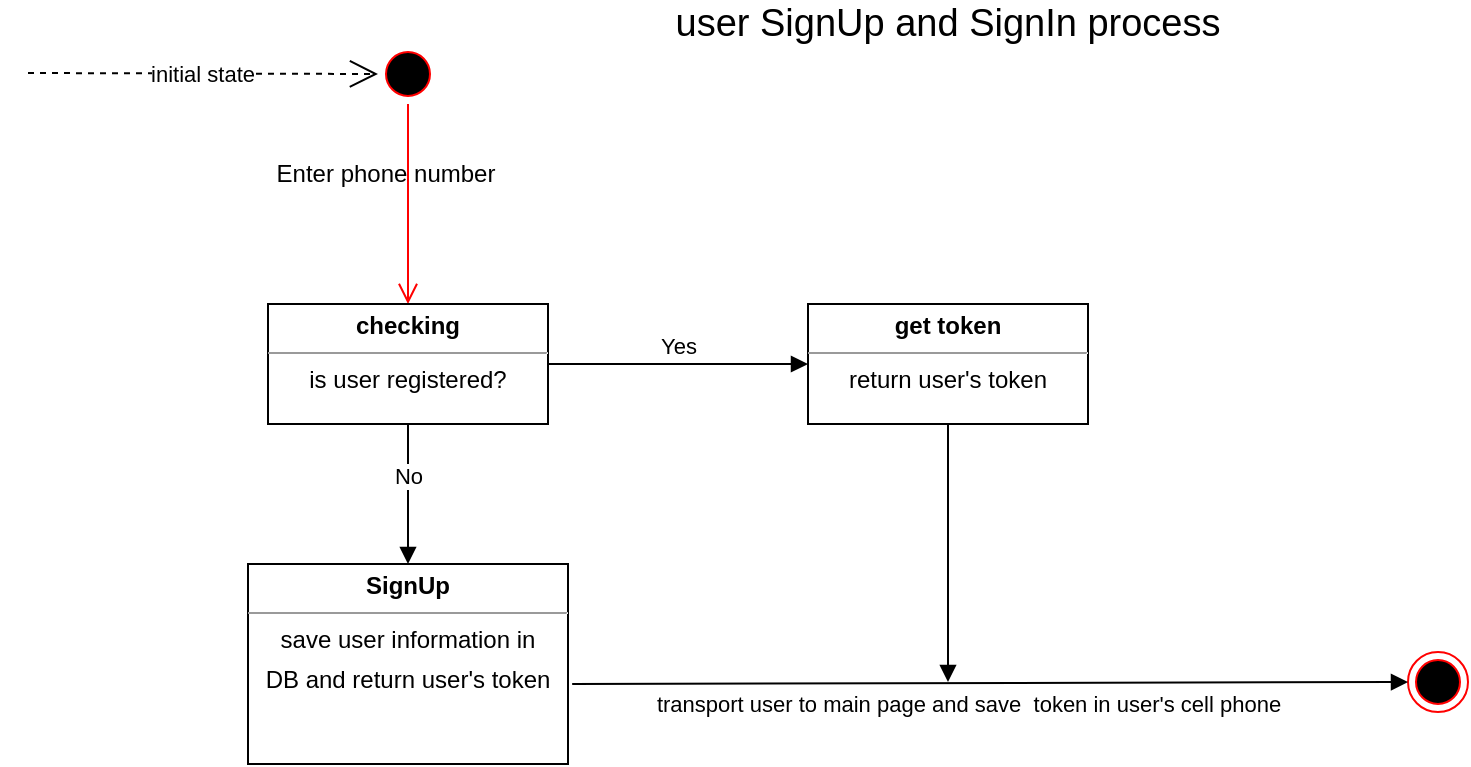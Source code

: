 <mxfile version="10.6.7" type="github"><diagram id="bv0tDKeVst-FSTXMygIP" name="Page-1"><mxGraphModel dx="944" dy="660" grid="1" gridSize="10" guides="1" tooltips="1" connect="1" arrows="1" fold="1" page="1" pageScale="1" pageWidth="583" pageHeight="413" math="0" shadow="0"><root><mxCell id="0"/><mxCell id="1" parent="0"/><mxCell id="9-4KeMkiLm9I7KY2BT6Z-1" value="" style="ellipse;html=1;shape=startState;fillColor=#000000;strokeColor=#ff0000;" vertex="1" parent="1"><mxGeometry x="605" y="41" width="30" height="30" as="geometry"/></mxCell><mxCell id="9-4KeMkiLm9I7KY2BT6Z-2" value="" style="edgeStyle=orthogonalEdgeStyle;html=1;verticalAlign=bottom;endArrow=open;endSize=8;strokeColor=#ff0000;entryX=0.5;entryY=0;entryDx=0;entryDy=0;" edge="1" source="9-4KeMkiLm9I7KY2BT6Z-1" parent="1" target="9-4KeMkiLm9I7KY2BT6Z-5"><mxGeometry relative="1" as="geometry"><mxPoint x="625" y="141" as="targetPoint"/></mxGeometry></mxCell><mxCell id="9-4KeMkiLm9I7KY2BT6Z-3" value="Enter phone number" style="text;align=center;fontStyle=0;verticalAlign=middle;spacingLeft=3;spacingRight=3;strokeColor=none;rotatable=0;points=[[0,0.5],[1,0.5]];portConstraint=eastwest;" vertex="1" parent="1"><mxGeometry x="504" y="90" width="210" height="30" as="geometry"/></mxCell><mxCell id="9-4KeMkiLm9I7KY2BT6Z-5" value="&lt;p style=&quot;margin: 0px ; margin-top: 4px ; text-align: center&quot;&gt;&lt;b&gt;checking&lt;/b&gt;&lt;/p&gt;&lt;hr size=&quot;1&quot;&gt;&lt;div style=&quot;height: 2px&quot;&gt;&lt;div style=&quot;text-align: center&quot;&gt;is user registered?&lt;/div&gt;&lt;/div&gt;" style="verticalAlign=top;align=left;overflow=fill;fontSize=12;fontFamily=Helvetica;html=1;" vertex="1" parent="1"><mxGeometry x="550" y="171" width="140" height="60" as="geometry"/></mxCell><mxCell id="9-4KeMkiLm9I7KY2BT6Z-6" value="&lt;p style=&quot;margin: 0px ; margin-top: 4px ; text-align: center&quot;&gt;&lt;b&gt;get token&lt;/b&gt;&lt;/p&gt;&lt;hr size=&quot;1&quot; style=&quot;text-align: center&quot;&gt;&lt;div style=&quot;height: 2px&quot;&gt;&lt;div style=&quot;text-align: center&quot;&gt;return user's token&lt;/div&gt;&lt;/div&gt;" style="verticalAlign=top;align=left;overflow=fill;fontSize=12;fontFamily=Helvetica;html=1;" vertex="1" parent="1"><mxGeometry x="820" y="171" width="140" height="60" as="geometry"/></mxCell><mxCell id="9-4KeMkiLm9I7KY2BT6Z-7" value="Yes" style="html=1;verticalAlign=bottom;endArrow=block;exitX=1;exitY=0.5;exitDx=0;exitDy=0;entryX=0;entryY=0.5;entryDx=0;entryDy=0;" edge="1" parent="1" source="9-4KeMkiLm9I7KY2BT6Z-5" target="9-4KeMkiLm9I7KY2BT6Z-6"><mxGeometry width="80" relative="1" as="geometry"><mxPoint x="720" y="201" as="sourcePoint"/><mxPoint x="800" y="201" as="targetPoint"/></mxGeometry></mxCell><mxCell id="9-4KeMkiLm9I7KY2BT6Z-8" value="&lt;p style=&quot;margin: 0px ; margin-top: 4px ; text-align: center&quot;&gt;&lt;b&gt;SignUp&lt;/b&gt;&lt;/p&gt;&lt;hr size=&quot;1&quot; style=&quot;text-align: center&quot;&gt;&lt;div style=&quot;text-align: center ; height: 2px&quot;&gt;save user information in&lt;/div&gt;&lt;div style=&quot;text-align: center ; height: 2px&quot;&gt;&lt;br&gt;&lt;/div&gt;&lt;div style=&quot;text-align: center ; height: 2px&quot;&gt;&lt;br&gt;&lt;/div&gt;&lt;div style=&quot;text-align: center ; height: 2px&quot;&gt;&lt;br&gt;&lt;/div&gt;&lt;div style=&quot;text-align: center ; height: 2px&quot;&gt;&lt;br&gt;&lt;/div&gt;&lt;div style=&quot;text-align: center ; height: 2px&quot;&gt;&lt;br&gt;&lt;/div&gt;&lt;div style=&quot;text-align: center ; height: 2px&quot;&gt;&lt;br&gt;&lt;/div&gt;&lt;div style=&quot;text-align: center ; height: 2px&quot;&gt;&lt;br&gt;&lt;/div&gt;&lt;div style=&quot;text-align: center ; height: 2px&quot;&gt;&lt;br&gt;&lt;/div&gt;&lt;div style=&quot;text-align: center ; height: 2px&quot;&gt;&lt;br&gt;&lt;/div&gt;&lt;div style=&quot;height: 2px&quot;&gt;&lt;div style=&quot;text-align: center&quot;&gt;DB and return user's token&lt;/div&gt;&lt;/div&gt;" style="verticalAlign=top;align=left;overflow=fill;fontSize=12;fontFamily=Helvetica;html=1;" vertex="1" parent="1"><mxGeometry x="540" y="301" width="160" height="100" as="geometry"/></mxCell><mxCell id="9-4KeMkiLm9I7KY2BT6Z-9" value="No" style="html=1;verticalAlign=bottom;endArrow=block;exitX=0.5;exitY=1;exitDx=0;exitDy=0;entryX=0.5;entryY=0;entryDx=0;entryDy=0;" edge="1" parent="1" source="9-4KeMkiLm9I7KY2BT6Z-5" target="9-4KeMkiLm9I7KY2BT6Z-8"><mxGeometry width="80" relative="1" as="geometry"><mxPoint x="600" y="261" as="sourcePoint"/><mxPoint x="680" y="261" as="targetPoint"/></mxGeometry></mxCell><mxCell id="9-4KeMkiLm9I7KY2BT6Z-10" value="&lt;font style=&quot;font-size: 19px&quot;&gt;user SignUp and SignIn process&lt;/font&gt;" style="text;html=1;strokeColor=none;fillColor=none;align=center;verticalAlign=middle;whiteSpace=wrap;rounded=0;" vertex="1" parent="1"><mxGeometry x="750" y="21" width="280" height="20" as="geometry"/></mxCell><mxCell id="9-4KeMkiLm9I7KY2BT6Z-11" value="" style="ellipse;html=1;shape=endState;fillColor=#000000;strokeColor=#ff0000;" vertex="1" parent="1"><mxGeometry x="1120" y="345" width="30" height="30" as="geometry"/></mxCell><mxCell id="9-4KeMkiLm9I7KY2BT6Z-12" value="transport user to main page and save &amp;nbsp;token in user's cell phone" style="html=1;verticalAlign=bottom;endArrow=block;exitX=1.013;exitY=0.6;exitDx=0;exitDy=0;exitPerimeter=0;entryX=0;entryY=0.5;entryDx=0;entryDy=0;" edge="1" parent="1" source="9-4KeMkiLm9I7KY2BT6Z-8" target="9-4KeMkiLm9I7KY2BT6Z-11"><mxGeometry x="-0.053" y="-19" width="80" relative="1" as="geometry"><mxPoint x="730" y="360" as="sourcePoint"/><mxPoint x="810" y="360" as="targetPoint"/><mxPoint as="offset"/></mxGeometry></mxCell><mxCell id="9-4KeMkiLm9I7KY2BT6Z-13" value="" style="html=1;verticalAlign=bottom;endArrow=block;exitX=0.5;exitY=1;exitDx=0;exitDy=0;" edge="1" parent="1" source="9-4KeMkiLm9I7KY2BT6Z-6"><mxGeometry width="80" relative="1" as="geometry"><mxPoint x="870" y="280" as="sourcePoint"/><mxPoint x="890" y="360" as="targetPoint"/></mxGeometry></mxCell><mxCell id="9-4KeMkiLm9I7KY2BT6Z-18" value="initial state" style="endArrow=open;endSize=12;dashed=1;html=1;entryX=0;entryY=0.5;entryDx=0;entryDy=0;" edge="1" parent="1" target="9-4KeMkiLm9I7KY2BT6Z-1"><mxGeometry width="160" relative="1" as="geometry"><mxPoint x="430" y="55.5" as="sourcePoint"/><mxPoint x="590" y="55.5" as="targetPoint"/></mxGeometry></mxCell></root></mxGraphModel></diagram></mxfile>